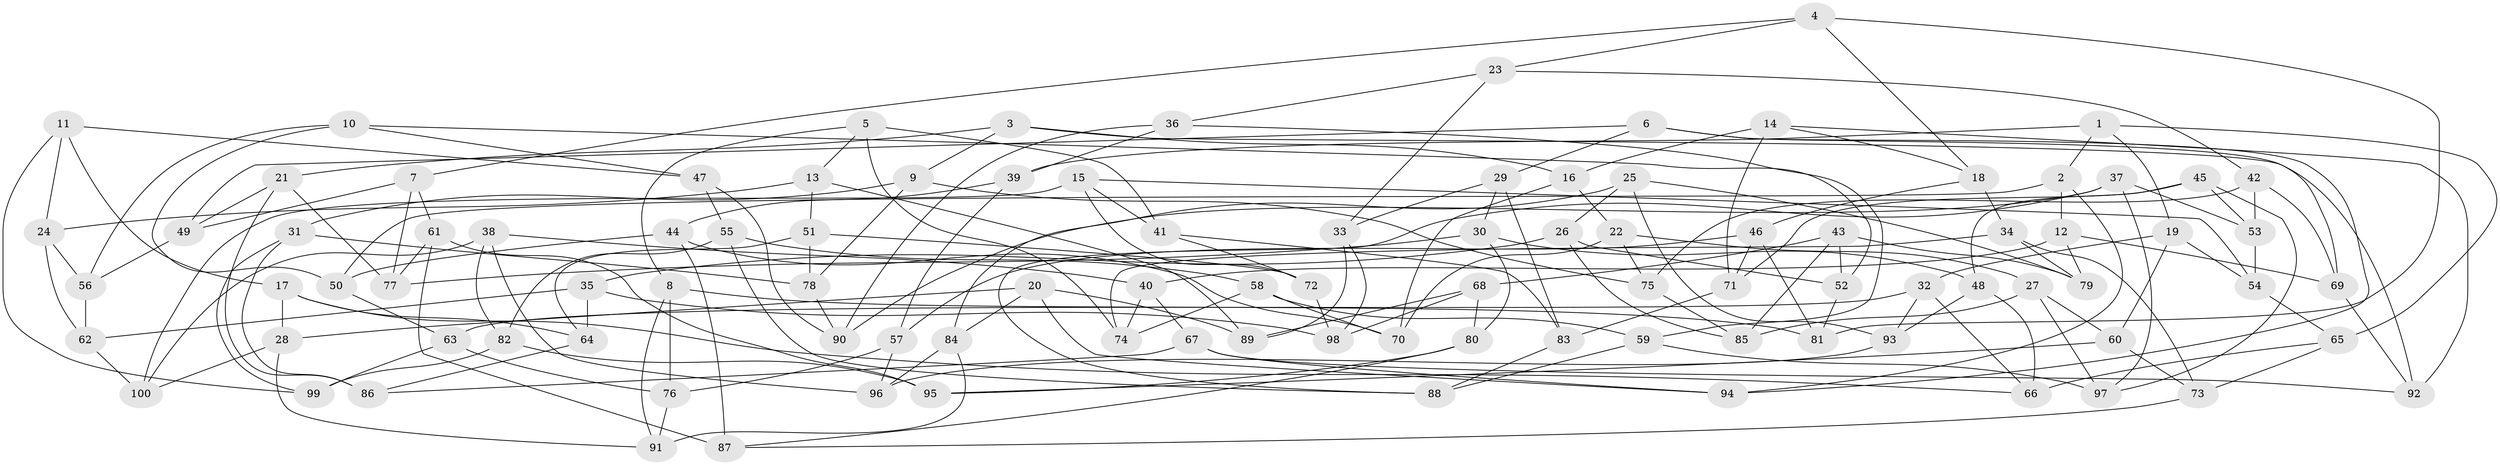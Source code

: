 // Generated by graph-tools (version 1.1) at 2025/59/03/09/25 04:59:31]
// undirected, 100 vertices, 200 edges
graph export_dot {
graph [start="1"]
  node [color=gray90,style=filled];
  1;
  2;
  3;
  4;
  5;
  6;
  7;
  8;
  9;
  10;
  11;
  12;
  13;
  14;
  15;
  16;
  17;
  18;
  19;
  20;
  21;
  22;
  23;
  24;
  25;
  26;
  27;
  28;
  29;
  30;
  31;
  32;
  33;
  34;
  35;
  36;
  37;
  38;
  39;
  40;
  41;
  42;
  43;
  44;
  45;
  46;
  47;
  48;
  49;
  50;
  51;
  52;
  53;
  54;
  55;
  56;
  57;
  58;
  59;
  60;
  61;
  62;
  63;
  64;
  65;
  66;
  67;
  68;
  69;
  70;
  71;
  72;
  73;
  74;
  75;
  76;
  77;
  78;
  79;
  80;
  81;
  82;
  83;
  84;
  85;
  86;
  87;
  88;
  89;
  90;
  91;
  92;
  93;
  94;
  95;
  96;
  97;
  98;
  99;
  100;
  1 -- 19;
  1 -- 39;
  1 -- 2;
  1 -- 65;
  2 -- 50;
  2 -- 94;
  2 -- 12;
  3 -- 9;
  3 -- 16;
  3 -- 21;
  3 -- 92;
  4 -- 81;
  4 -- 23;
  4 -- 7;
  4 -- 18;
  5 -- 8;
  5 -- 41;
  5 -- 74;
  5 -- 13;
  6 -- 49;
  6 -- 29;
  6 -- 69;
  6 -- 94;
  7 -- 49;
  7 -- 77;
  7 -- 61;
  8 -- 76;
  8 -- 91;
  8 -- 81;
  9 -- 31;
  9 -- 78;
  9 -- 75;
  10 -- 47;
  10 -- 52;
  10 -- 50;
  10 -- 56;
  11 -- 24;
  11 -- 17;
  11 -- 47;
  11 -- 99;
  12 -- 40;
  12 -- 79;
  12 -- 69;
  13 -- 89;
  13 -- 51;
  13 -- 24;
  14 -- 18;
  14 -- 71;
  14 -- 16;
  14 -- 92;
  15 -- 72;
  15 -- 54;
  15 -- 41;
  15 -- 100;
  16 -- 22;
  16 -- 70;
  17 -- 28;
  17 -- 64;
  17 -- 66;
  18 -- 34;
  18 -- 46;
  19 -- 60;
  19 -- 32;
  19 -- 54;
  20 -- 84;
  20 -- 89;
  20 -- 94;
  20 -- 28;
  21 -- 49;
  21 -- 77;
  21 -- 86;
  22 -- 75;
  22 -- 70;
  22 -- 27;
  23 -- 42;
  23 -- 36;
  23 -- 33;
  24 -- 56;
  24 -- 62;
  25 -- 79;
  25 -- 93;
  25 -- 84;
  25 -- 26;
  26 -- 35;
  26 -- 85;
  26 -- 52;
  27 -- 85;
  27 -- 97;
  27 -- 60;
  28 -- 91;
  28 -- 100;
  29 -- 30;
  29 -- 33;
  29 -- 83;
  30 -- 80;
  30 -- 48;
  30 -- 77;
  31 -- 78;
  31 -- 86;
  31 -- 99;
  32 -- 66;
  32 -- 63;
  32 -- 93;
  33 -- 89;
  33 -- 98;
  34 -- 73;
  34 -- 79;
  34 -- 74;
  35 -- 98;
  35 -- 64;
  35 -- 62;
  36 -- 39;
  36 -- 59;
  36 -- 90;
  37 -- 97;
  37 -- 90;
  37 -- 53;
  37 -- 88;
  38 -- 40;
  38 -- 96;
  38 -- 82;
  38 -- 100;
  39 -- 57;
  39 -- 44;
  40 -- 67;
  40 -- 74;
  41 -- 83;
  41 -- 72;
  42 -- 69;
  42 -- 75;
  42 -- 53;
  43 -- 85;
  43 -- 52;
  43 -- 68;
  43 -- 79;
  44 -- 70;
  44 -- 50;
  44 -- 87;
  45 -- 53;
  45 -- 48;
  45 -- 71;
  45 -- 97;
  46 -- 57;
  46 -- 71;
  46 -- 81;
  47 -- 90;
  47 -- 55;
  48 -- 66;
  48 -- 93;
  49 -- 56;
  50 -- 63;
  51 -- 64;
  51 -- 78;
  51 -- 72;
  52 -- 81;
  53 -- 54;
  54 -- 65;
  55 -- 82;
  55 -- 58;
  55 -- 88;
  56 -- 62;
  57 -- 96;
  57 -- 76;
  58 -- 70;
  58 -- 74;
  58 -- 59;
  59 -- 97;
  59 -- 88;
  60 -- 95;
  60 -- 73;
  61 -- 95;
  61 -- 87;
  61 -- 77;
  62 -- 100;
  63 -- 99;
  63 -- 76;
  64 -- 86;
  65 -- 73;
  65 -- 66;
  67 -- 86;
  67 -- 94;
  67 -- 92;
  68 -- 89;
  68 -- 80;
  68 -- 98;
  69 -- 92;
  71 -- 83;
  72 -- 98;
  73 -- 87;
  75 -- 85;
  76 -- 91;
  78 -- 90;
  80 -- 87;
  80 -- 95;
  82 -- 99;
  82 -- 95;
  83 -- 88;
  84 -- 96;
  84 -- 91;
  93 -- 96;
}

